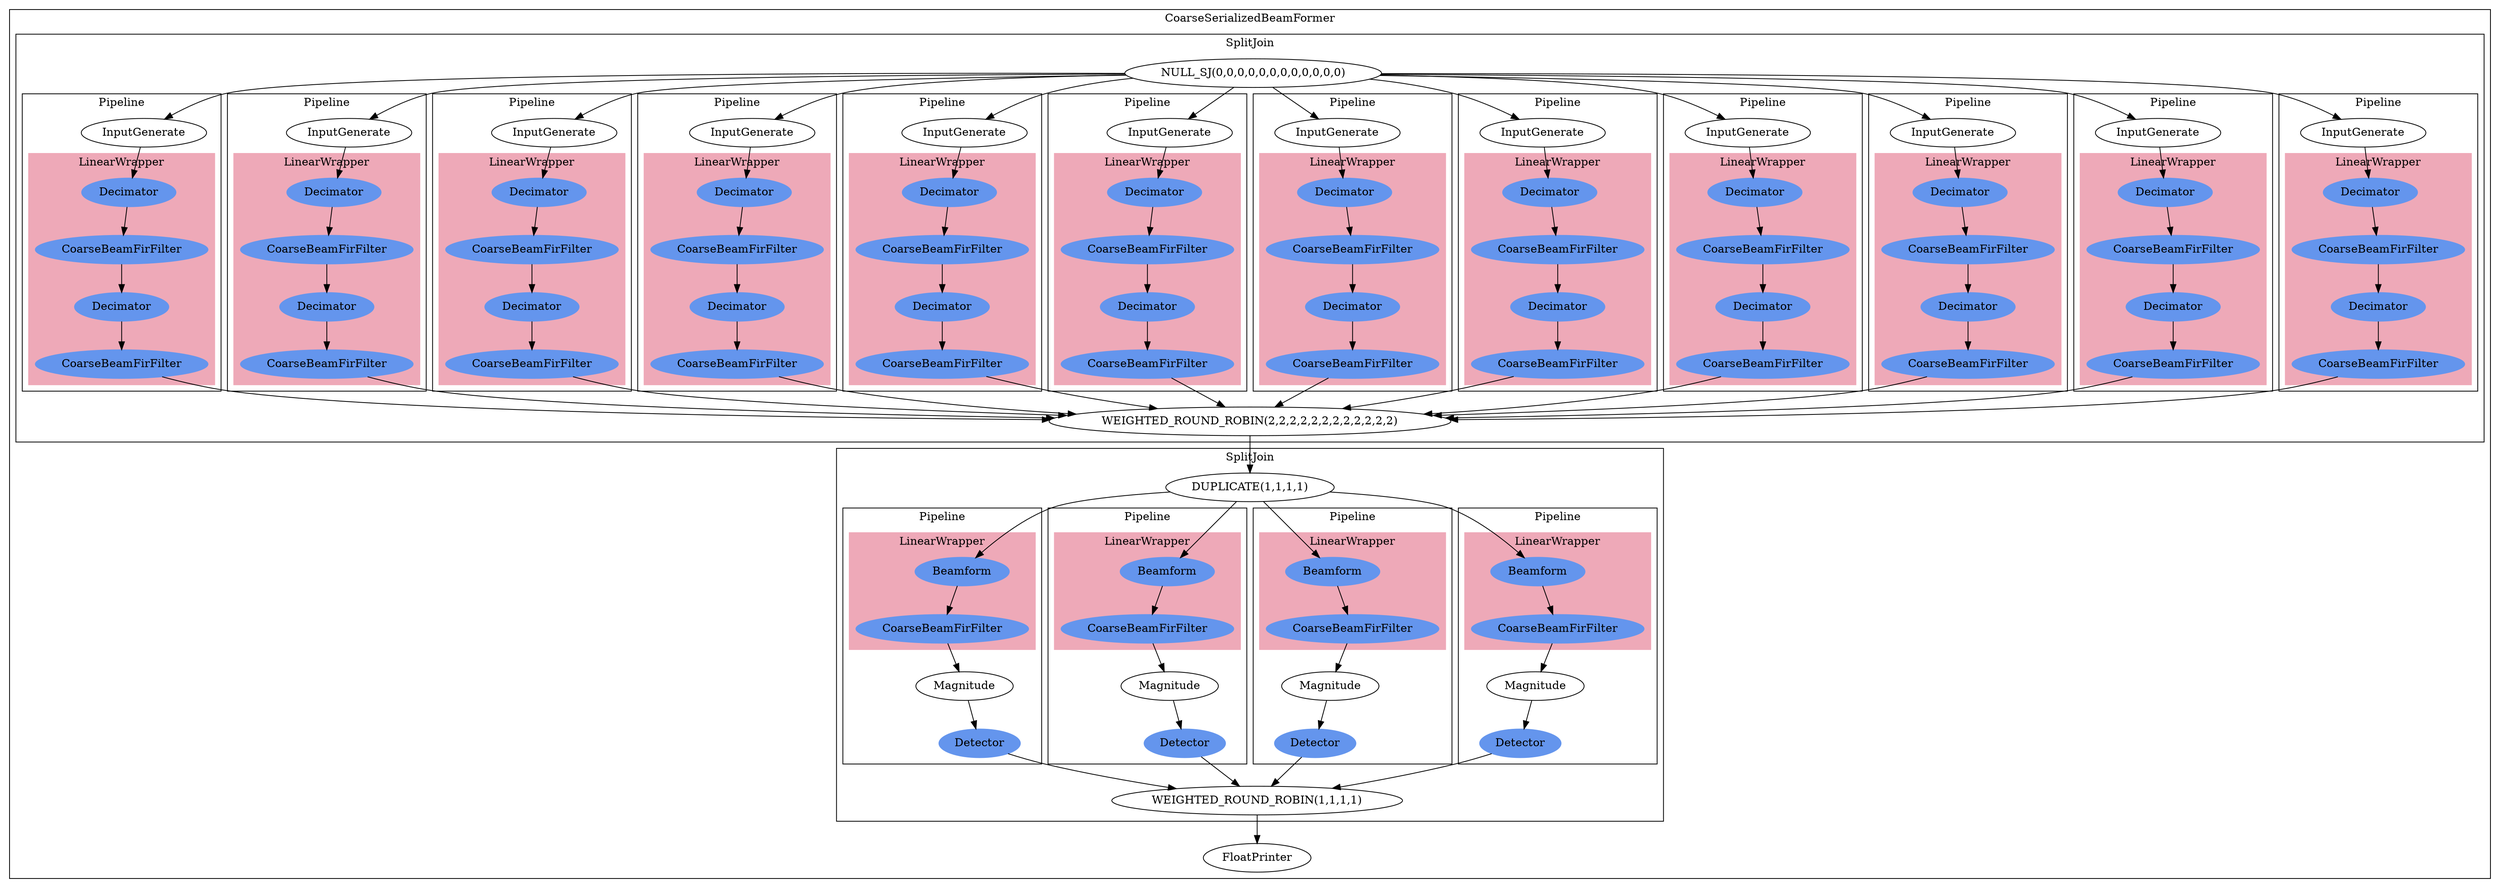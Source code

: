 digraph streamit {
subgraph cluster_node1 {
 label="CoarseSerializedBeamFormer";
subgraph cluster_node2 {
 label="SplitJoin";
node3 [ label="NULL_SJ(0,0,0,0,0,0,0,0,0,0,0,0)" ]
node4 [ label="WEIGHTED_ROUND_ROBIN(2,2,2,2,2,2,2,2,2,2,2,2)" ]
subgraph cluster_node5 {
 label="Pipeline";
node6 [ label="InputGenerate" ]
subgraph cluster_node7 {
 color=pink2;
 style=filled;
 label="LinearWrapper\n";
node8 [ color=cornflowerblue, style=filled, label="Decimator" ]
node9 [ color=cornflowerblue, style=filled, label="CoarseBeamFirFilter" ]
node8 -> node9
node10 [ color=cornflowerblue, style=filled, label="Decimator" ]
node9 -> node10
node11 [ color=cornflowerblue, style=filled, label="CoarseBeamFirFilter" ]
node10 -> node11
}
node6 -> node8
}
node3 -> node6
node11 -> node4
subgraph cluster_node12 {
 label="Pipeline";
node13 [ label="InputGenerate" ]
subgraph cluster_node14 {
 color=pink2;
 style=filled;
 label="LinearWrapper\n";
node15 [ color=cornflowerblue, style=filled, label="Decimator" ]
node16 [ color=cornflowerblue, style=filled, label="CoarseBeamFirFilter" ]
node15 -> node16
node17 [ color=cornflowerblue, style=filled, label="Decimator" ]
node16 -> node17
node18 [ color=cornflowerblue, style=filled, label="CoarseBeamFirFilter" ]
node17 -> node18
}
node13 -> node15
}
node3 -> node13
node18 -> node4
subgraph cluster_node19 {
 label="Pipeline";
node20 [ label="InputGenerate" ]
subgraph cluster_node21 {
 color=pink2;
 style=filled;
 label="LinearWrapper\n";
node22 [ color=cornflowerblue, style=filled, label="Decimator" ]
node23 [ color=cornflowerblue, style=filled, label="CoarseBeamFirFilter" ]
node22 -> node23
node24 [ color=cornflowerblue, style=filled, label="Decimator" ]
node23 -> node24
node25 [ color=cornflowerblue, style=filled, label="CoarseBeamFirFilter" ]
node24 -> node25
}
node20 -> node22
}
node3 -> node20
node25 -> node4
subgraph cluster_node26 {
 label="Pipeline";
node27 [ label="InputGenerate" ]
subgraph cluster_node28 {
 color=pink2;
 style=filled;
 label="LinearWrapper\n";
node29 [ color=cornflowerblue, style=filled, label="Decimator" ]
node30 [ color=cornflowerblue, style=filled, label="CoarseBeamFirFilter" ]
node29 -> node30
node31 [ color=cornflowerblue, style=filled, label="Decimator" ]
node30 -> node31
node32 [ color=cornflowerblue, style=filled, label="CoarseBeamFirFilter" ]
node31 -> node32
}
node27 -> node29
}
node3 -> node27
node32 -> node4
subgraph cluster_node33 {
 label="Pipeline";
node34 [ label="InputGenerate" ]
subgraph cluster_node35 {
 color=pink2;
 style=filled;
 label="LinearWrapper\n";
node36 [ color=cornflowerblue, style=filled, label="Decimator" ]
node37 [ color=cornflowerblue, style=filled, label="CoarseBeamFirFilter" ]
node36 -> node37
node38 [ color=cornflowerblue, style=filled, label="Decimator" ]
node37 -> node38
node39 [ color=cornflowerblue, style=filled, label="CoarseBeamFirFilter" ]
node38 -> node39
}
node34 -> node36
}
node3 -> node34
node39 -> node4
subgraph cluster_node40 {
 label="Pipeline";
node41 [ label="InputGenerate" ]
subgraph cluster_node42 {
 color=pink2;
 style=filled;
 label="LinearWrapper\n";
node43 [ color=cornflowerblue, style=filled, label="Decimator" ]
node44 [ color=cornflowerblue, style=filled, label="CoarseBeamFirFilter" ]
node43 -> node44
node45 [ color=cornflowerblue, style=filled, label="Decimator" ]
node44 -> node45
node46 [ color=cornflowerblue, style=filled, label="CoarseBeamFirFilter" ]
node45 -> node46
}
node41 -> node43
}
node3 -> node41
node46 -> node4
subgraph cluster_node47 {
 label="Pipeline";
node48 [ label="InputGenerate" ]
subgraph cluster_node49 {
 color=pink2;
 style=filled;
 label="LinearWrapper\n";
node50 [ color=cornflowerblue, style=filled, label="Decimator" ]
node51 [ color=cornflowerblue, style=filled, label="CoarseBeamFirFilter" ]
node50 -> node51
node52 [ color=cornflowerblue, style=filled, label="Decimator" ]
node51 -> node52
node53 [ color=cornflowerblue, style=filled, label="CoarseBeamFirFilter" ]
node52 -> node53
}
node48 -> node50
}
node3 -> node48
node53 -> node4
subgraph cluster_node54 {
 label="Pipeline";
node55 [ label="InputGenerate" ]
subgraph cluster_node56 {
 color=pink2;
 style=filled;
 label="LinearWrapper\n";
node57 [ color=cornflowerblue, style=filled, label="Decimator" ]
node58 [ color=cornflowerblue, style=filled, label="CoarseBeamFirFilter" ]
node57 -> node58
node59 [ color=cornflowerblue, style=filled, label="Decimator" ]
node58 -> node59
node60 [ color=cornflowerblue, style=filled, label="CoarseBeamFirFilter" ]
node59 -> node60
}
node55 -> node57
}
node3 -> node55
node60 -> node4
subgraph cluster_node61 {
 label="Pipeline";
node62 [ label="InputGenerate" ]
subgraph cluster_node63 {
 color=pink2;
 style=filled;
 label="LinearWrapper\n";
node64 [ color=cornflowerblue, style=filled, label="Decimator" ]
node65 [ color=cornflowerblue, style=filled, label="CoarseBeamFirFilter" ]
node64 -> node65
node66 [ color=cornflowerblue, style=filled, label="Decimator" ]
node65 -> node66
node67 [ color=cornflowerblue, style=filled, label="CoarseBeamFirFilter" ]
node66 -> node67
}
node62 -> node64
}
node3 -> node62
node67 -> node4
subgraph cluster_node68 {
 label="Pipeline";
node69 [ label="InputGenerate" ]
subgraph cluster_node70 {
 color=pink2;
 style=filled;
 label="LinearWrapper\n";
node71 [ color=cornflowerblue, style=filled, label="Decimator" ]
node72 [ color=cornflowerblue, style=filled, label="CoarseBeamFirFilter" ]
node71 -> node72
node73 [ color=cornflowerblue, style=filled, label="Decimator" ]
node72 -> node73
node74 [ color=cornflowerblue, style=filled, label="CoarseBeamFirFilter" ]
node73 -> node74
}
node69 -> node71
}
node3 -> node69
node74 -> node4
subgraph cluster_node75 {
 label="Pipeline";
node76 [ label="InputGenerate" ]
subgraph cluster_node77 {
 color=pink2;
 style=filled;
 label="LinearWrapper\n";
node78 [ color=cornflowerblue, style=filled, label="Decimator" ]
node79 [ color=cornflowerblue, style=filled, label="CoarseBeamFirFilter" ]
node78 -> node79
node80 [ color=cornflowerblue, style=filled, label="Decimator" ]
node79 -> node80
node81 [ color=cornflowerblue, style=filled, label="CoarseBeamFirFilter" ]
node80 -> node81
}
node76 -> node78
}
node3 -> node76
node81 -> node4
subgraph cluster_node82 {
 label="Pipeline";
node83 [ label="InputGenerate" ]
subgraph cluster_node84 {
 color=pink2;
 style=filled;
 label="LinearWrapper\n";
node85 [ color=cornflowerblue, style=filled, label="Decimator" ]
node86 [ color=cornflowerblue, style=filled, label="CoarseBeamFirFilter" ]
node85 -> node86
node87 [ color=cornflowerblue, style=filled, label="Decimator" ]
node86 -> node87
node88 [ color=cornflowerblue, style=filled, label="CoarseBeamFirFilter" ]
node87 -> node88
}
node83 -> node85
}
node3 -> node83
node88 -> node4
}
subgraph cluster_node89 {
 label="SplitJoin";
node90 [ label="DUPLICATE(1,1,1,1)" ]
node91 [ label="WEIGHTED_ROUND_ROBIN(1,1,1,1)" ]
subgraph cluster_node92 {
 label="Pipeline";
subgraph cluster_node93 {
 color=pink2;
 style=filled;
 label="LinearWrapper\n";
node94 [ color=cornflowerblue, style=filled, label="Beamform" ]
node95 [ color=cornflowerblue, style=filled, label="CoarseBeamFirFilter" ]
node94 -> node95
}
node96 [ label="Magnitude" ]
node95 -> node96
node97 [ color=cornflowerblue, style=filled, label="Detector" ]
node96 -> node97
}
node90 -> node94
node97 -> node91
subgraph cluster_node98 {
 label="Pipeline";
subgraph cluster_node99 {
 color=pink2;
 style=filled;
 label="LinearWrapper\n";
node100 [ color=cornflowerblue, style=filled, label="Beamform" ]
node101 [ color=cornflowerblue, style=filled, label="CoarseBeamFirFilter" ]
node100 -> node101
}
node102 [ label="Magnitude" ]
node101 -> node102
node103 [ color=cornflowerblue, style=filled, label="Detector" ]
node102 -> node103
}
node90 -> node100
node103 -> node91
subgraph cluster_node104 {
 label="Pipeline";
subgraph cluster_node105 {
 color=pink2;
 style=filled;
 label="LinearWrapper\n";
node106 [ color=cornflowerblue, style=filled, label="Beamform" ]
node107 [ color=cornflowerblue, style=filled, label="CoarseBeamFirFilter" ]
node106 -> node107
}
node108 [ label="Magnitude" ]
node107 -> node108
node109 [ color=cornflowerblue, style=filled, label="Detector" ]
node108 -> node109
}
node90 -> node106
node109 -> node91
subgraph cluster_node110 {
 label="Pipeline";
subgraph cluster_node111 {
 color=pink2;
 style=filled;
 label="LinearWrapper\n";
node112 [ color=cornflowerblue, style=filled, label="Beamform" ]
node113 [ color=cornflowerblue, style=filled, label="CoarseBeamFirFilter" ]
node112 -> node113
}
node114 [ label="Magnitude" ]
node113 -> node114
node115 [ color=cornflowerblue, style=filled, label="Detector" ]
node114 -> node115
}
node90 -> node112
node115 -> node91
}
node4 -> node90
node116 [ label="FloatPrinter" ]
node91 -> node116
}
}
